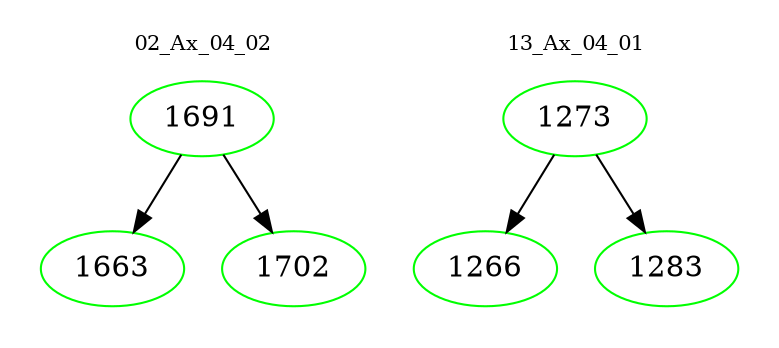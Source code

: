 digraph{
subgraph cluster_0 {
color = white
label = "02_Ax_04_02";
fontsize=10;
T0_1691 [label="1691", color="green"]
T0_1691 -> T0_1663 [color="black"]
T0_1663 [label="1663", color="green"]
T0_1691 -> T0_1702 [color="black"]
T0_1702 [label="1702", color="green"]
}
subgraph cluster_1 {
color = white
label = "13_Ax_04_01";
fontsize=10;
T1_1273 [label="1273", color="green"]
T1_1273 -> T1_1266 [color="black"]
T1_1266 [label="1266", color="green"]
T1_1273 -> T1_1283 [color="black"]
T1_1283 [label="1283", color="green"]
}
}
